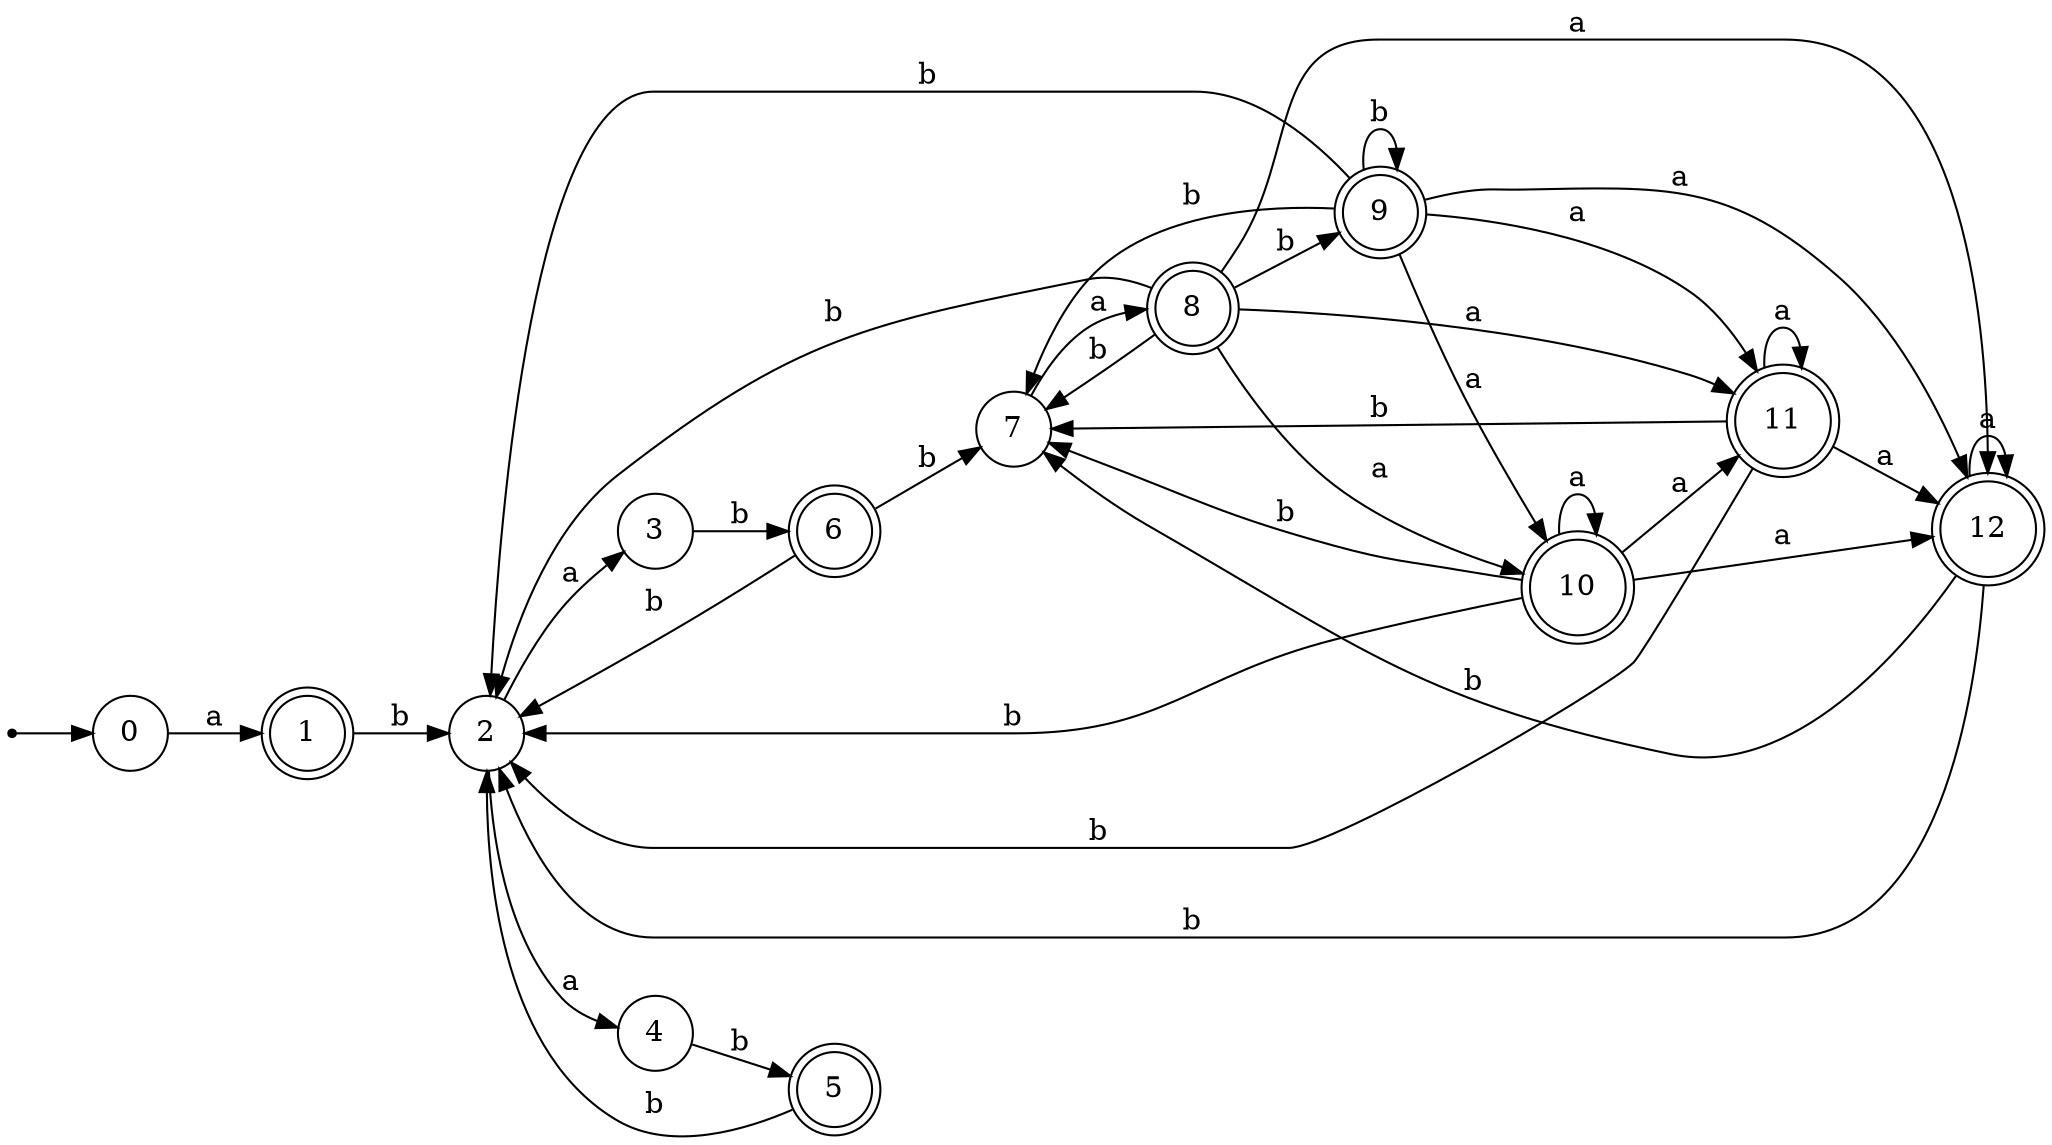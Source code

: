 digraph finite_state_machine {
rankdir=LR;
size="20,20";
node [shape = point]; "dummy0"
node [shape = circle]; "0";
"dummy0" -> "0";
node [shape = doublecircle]; "1";node [shape = circle]; "2";
node [shape = circle]; "3";
node [shape = circle]; "4";
node [shape = doublecircle]; "5";node [shape = doublecircle]; "6";node [shape = circle]; "7";
node [shape = doublecircle]; "8";node [shape = doublecircle]; "9";node [shape = doublecircle]; "10";node [shape = doublecircle]; "11";node [shape = doublecircle]; "12";"0" -> "1" [label = "a"];
 "1" -> "2" [label = "b"];
 "2" -> "3" [label = "a"];
 "2" -> "4" [label = "a"];
 "4" -> "5" [label = "b"];
 "5" -> "2" [label = "b"];
 "3" -> "6" [label = "b"];
 "6" -> "2" [label = "b"];
 "6" -> "7" [label = "b"];
 "7" -> "8" [label = "a"];
 "8" -> "9" [label = "b"];
 "8" -> "2" [label = "b"];
 "8" -> "7" [label = "b"];
 "8" -> "10" [label = "a"];
 "8" -> "11" [label = "a"];
 "8" -> "12" [label = "a"];
 "12" -> "12" [label = "a"];
 "12" -> "2" [label = "b"];
 "12" -> "7" [label = "b"];
 "11" -> "11" [label = "a"];
 "11" -> "12" [label = "a"];
 "11" -> "2" [label = "b"];
 "11" -> "7" [label = "b"];
 "10" -> "10" [label = "a"];
 "10" -> "11" [label = "a"];
 "10" -> "12" [label = "a"];
 "10" -> "2" [label = "b"];
 "10" -> "7" [label = "b"];
 "9" -> "9" [label = "b"];
 "9" -> "2" [label = "b"];
 "9" -> "7" [label = "b"];
 "9" -> "10" [label = "a"];
 "9" -> "11" [label = "a"];
 "9" -> "12" [label = "a"];
 }
